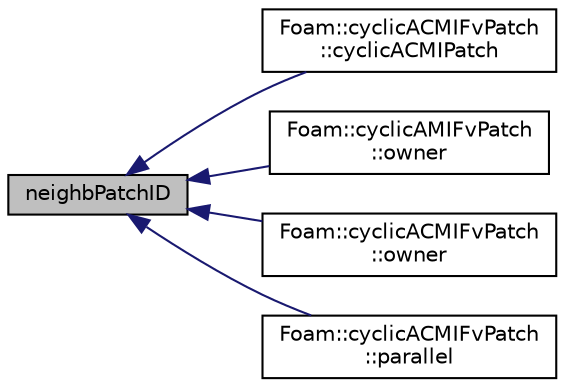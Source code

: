 digraph "neighbPatchID"
{
  bgcolor="transparent";
  edge [fontname="Helvetica",fontsize="10",labelfontname="Helvetica",labelfontsize="10"];
  node [fontname="Helvetica",fontsize="10",shape=record];
  rankdir="LR";
  Node1 [label="neighbPatchID",height=0.2,width=0.4,color="black", fillcolor="grey75", style="filled" fontcolor="black"];
  Node1 -> Node2 [dir="back",color="midnightblue",fontsize="10",style="solid",fontname="Helvetica"];
  Node2 [label="Foam::cyclicACMIFvPatch\l::cyclicACMIPatch",height=0.2,width=0.4,color="black",URL="$classFoam_1_1cyclicACMIFvPatch.html#ad03a1336a4ae3957212a693300bd474c",tooltip="Return local reference cast into the cyclic patch. "];
  Node1 -> Node3 [dir="back",color="midnightblue",fontsize="10",style="solid",fontname="Helvetica"];
  Node3 [label="Foam::cyclicAMIFvPatch\l::owner",height=0.2,width=0.4,color="black",URL="$classFoam_1_1cyclicAMIFvPatch.html#ae2fb0867c083f040d00c1b69a4f59b0f"];
  Node1 -> Node4 [dir="back",color="midnightblue",fontsize="10",style="solid",fontname="Helvetica"];
  Node4 [label="Foam::cyclicACMIFvPatch\l::owner",height=0.2,width=0.4,color="black",URL="$classFoam_1_1cyclicACMIFvPatch.html#ae2fb0867c083f040d00c1b69a4f59b0f"];
  Node1 -> Node5 [dir="back",color="midnightblue",fontsize="10",style="solid",fontname="Helvetica"];
  Node5 [label="Foam::cyclicACMIFvPatch\l::parallel",height=0.2,width=0.4,color="black",URL="$classFoam_1_1cyclicACMIFvPatch.html#a155cd0ed094eb1c75aba4cdb37be8c4d",tooltip="Are the cyclic planes parallel. "];
}

